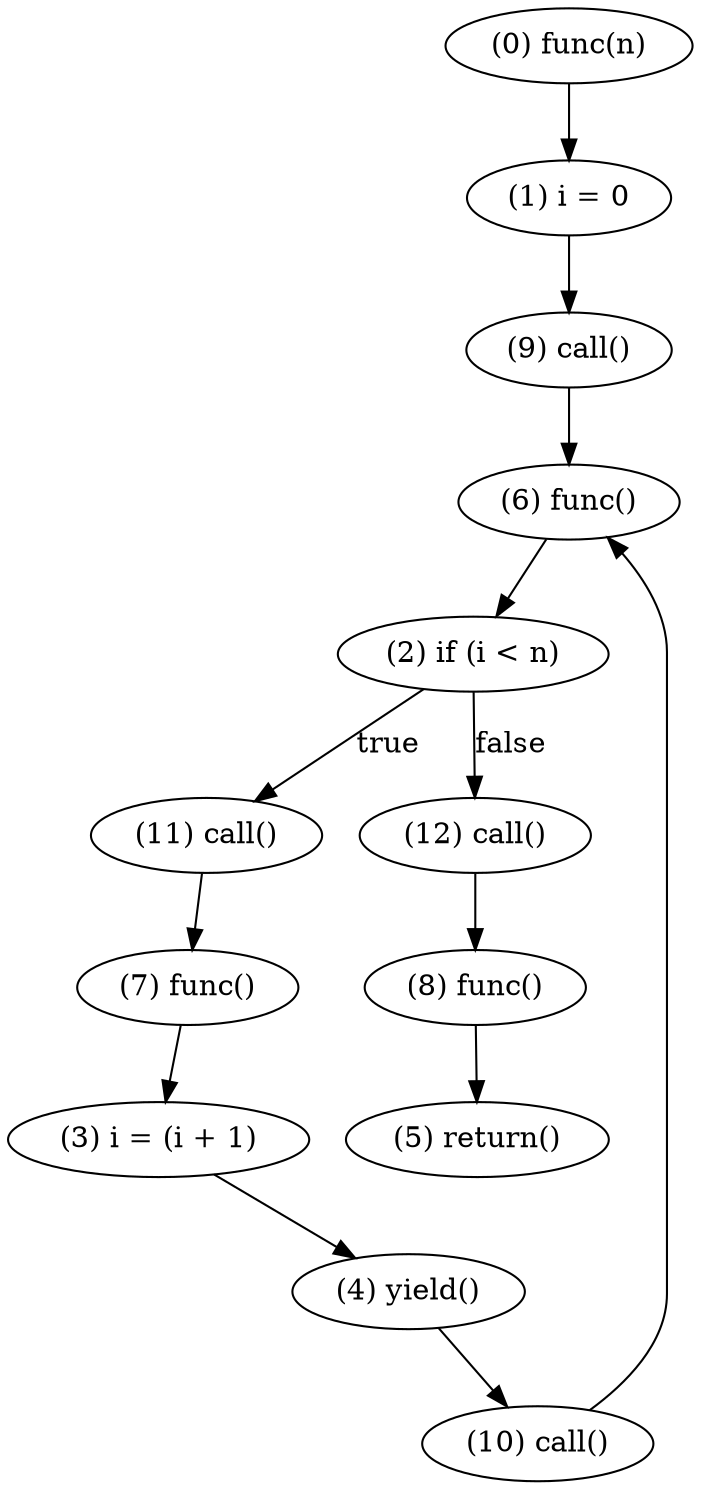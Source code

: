 digraph {
    0 [ label = "(0) func(n)" ]
    1 [ label = "(1) i = 0" ]
    2 [ label = "(2) if (i < n)" ]
    3 [ label = "(3) i = (i + 1)" ]
    4 [ label = "(4) yield()" ]
    5 [ label = "(5) return()" ]
    6 [ label = "(6) func()" ]
    7 [ label = "(7) func()" ]
    8 [ label = "(8) func()" ]
    9 [ label = "(9) call()" ]
    10 [ label = "(10) call()" ]
    11 [ label = "(11) call()" ]
    12 [ label = "(12) call()" ]
    0 -> 1 [ label = "" ]
    1 -> 9 [ label = "" ]
    2 -> 12 [ label = "false" ]
    2 -> 11 [ label = "true" ]
    3 -> 4 [ label = "" ]
    4 -> 10 [ label = "" ]
    6 -> 2 [ label = "" ]
    7 -> 3 [ label = "" ]
    8 -> 5 [ label = "" ]
    9 -> 6 [ label = "" ]
    10 -> 6 [ label = "" ]
    11 -> 7 [ label = "" ]
    12 -> 8 [ label = "" ]
}

